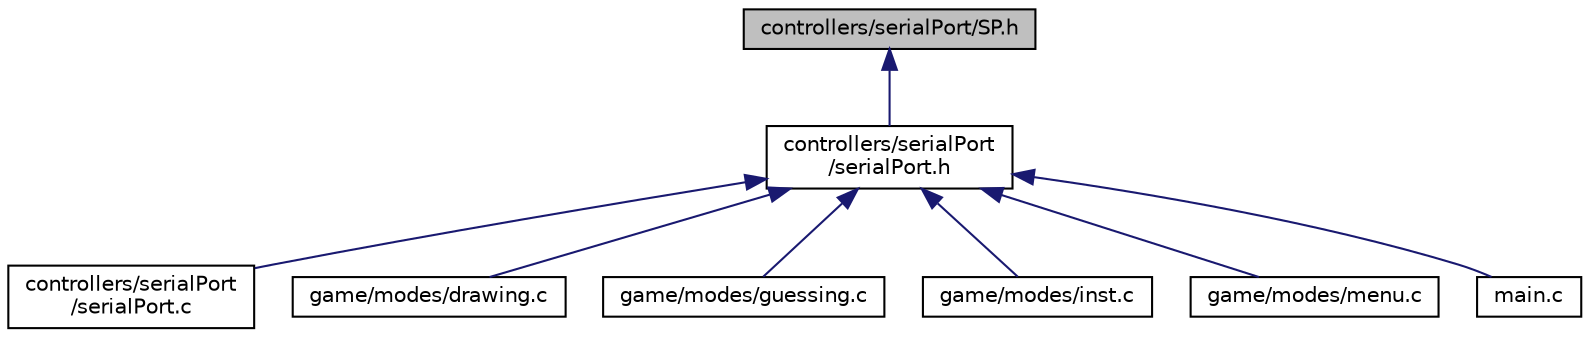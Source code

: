 digraph "controllers/serialPort/SP.h"
{
 // LATEX_PDF_SIZE
  edge [fontname="Helvetica",fontsize="10",labelfontname="Helvetica",labelfontsize="10"];
  node [fontname="Helvetica",fontsize="10",shape=record];
  Node1 [label="controllers/serialPort/SP.h",height=0.2,width=0.4,color="black", fillcolor="grey75", style="filled", fontcolor="black",tooltip=" "];
  Node1 -> Node2 [dir="back",color="midnightblue",fontsize="10",style="solid"];
  Node2 [label="controllers/serialPort\l/serialPort.h",height=0.2,width=0.4,color="black", fillcolor="white", style="filled",URL="$serial_port_8h.html",tooltip=" "];
  Node2 -> Node3 [dir="back",color="midnightblue",fontsize="10",style="solid"];
  Node3 [label="controllers/serialPort\l/serialPort.c",height=0.2,width=0.4,color="black", fillcolor="white", style="filled",URL="$serial_port_8c.html",tooltip=" "];
  Node2 -> Node4 [dir="back",color="midnightblue",fontsize="10",style="solid"];
  Node4 [label="game/modes/drawing.c",height=0.2,width=0.4,color="black", fillcolor="white", style="filled",URL="$drawing_8c.html",tooltip=" "];
  Node2 -> Node5 [dir="back",color="midnightblue",fontsize="10",style="solid"];
  Node5 [label="game/modes/guessing.c",height=0.2,width=0.4,color="black", fillcolor="white", style="filled",URL="$guessing_8c.html",tooltip=" "];
  Node2 -> Node6 [dir="back",color="midnightblue",fontsize="10",style="solid"];
  Node6 [label="game/modes/inst.c",height=0.2,width=0.4,color="black", fillcolor="white", style="filled",URL="$inst_8c.html",tooltip=" "];
  Node2 -> Node7 [dir="back",color="midnightblue",fontsize="10",style="solid"];
  Node7 [label="game/modes/menu.c",height=0.2,width=0.4,color="black", fillcolor="white", style="filled",URL="$menu_8c.html",tooltip=" "];
  Node2 -> Node8 [dir="back",color="midnightblue",fontsize="10",style="solid"];
  Node8 [label="main.c",height=0.2,width=0.4,color="black", fillcolor="white", style="filled",URL="$main_8c.html",tooltip=" "];
}
